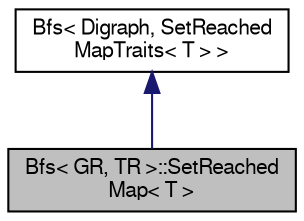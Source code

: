 digraph "Bfs&lt; GR, TR &gt;::SetReachedMap&lt; T &gt;"
{
 // LATEX_PDF_SIZE
  edge [fontname="FreeSans",fontsize="10",labelfontname="FreeSans",labelfontsize="10"];
  node [fontname="FreeSans",fontsize="10",shape=record];
  Node0 [label="Bfs\< GR, TR \>::SetReached\lMap\< T \>",height=0.2,width=0.4,color="black", fillcolor="grey75", style="filled", fontcolor="black",tooltip="Named parameter for setting ReachedMap type."];
  Node1 -> Node0 [dir="back",color="midnightblue",fontsize="10",style="solid",fontname="FreeSans"];
  Node1 [label="Bfs\< Digraph, SetReached\lMapTraits\< T \> \>",height=0.2,width=0.4,color="black", fillcolor="white", style="filled",URL="$a01453.html",tooltip=" "];
}
